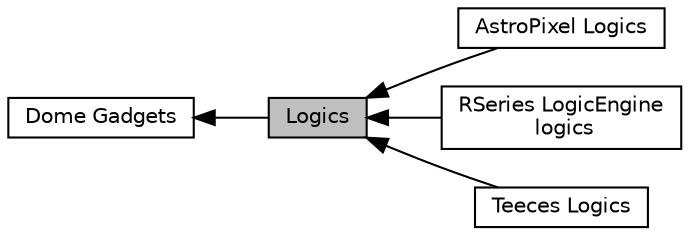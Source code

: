 digraph "Logics"
{
  edge [fontname="Helvetica",fontsize="10",labelfontname="Helvetica",labelfontsize="10"];
  node [fontname="Helvetica",fontsize="10",shape=box];
  rankdir=LR;
  Node5 [label="AstroPixel Logics",height=0.2,width=0.4,color="black", fillcolor="white", style="filled",URL="$group__AstroPixelLogics__gadget.html",tooltip="AstroPixel Logics."];
  Node2 [label="Dome Gadgets",height=0.2,width=0.4,color="black", fillcolor="white", style="filled",URL="$group__Dome__gadgets.html",tooltip="Reeltwo supports a series of gadgets."];
  Node3 [label="RSeries LogicEngine\l logics",height=0.2,width=0.4,color="black", fillcolor="white", style="filled",URL="$group__LogicEngine__gadget.html",tooltip="Fiber-optic enhanced electronic logic displays."];
  Node1 [label="Logics",height=0.2,width=0.4,color="black", fillcolor="grey75", style="filled", fontcolor="black",tooltip="Logics."];
  Node4 [label="Teeces Logics",height=0.2,width=0.4,color="black", fillcolor="white", style="filled",URL="$group__TeecesLogics__gadget.html",tooltip="Teeces Logics are fixed color LEDs driven by a MAX7221 chip."];
  Node2->Node1 [shape=plaintext, dir="back", style="solid"];
  Node1->Node3 [shape=plaintext, dir="back", style="solid"];
  Node1->Node4 [shape=plaintext, dir="back", style="solid"];
  Node1->Node5 [shape=plaintext, dir="back", style="solid"];
}
